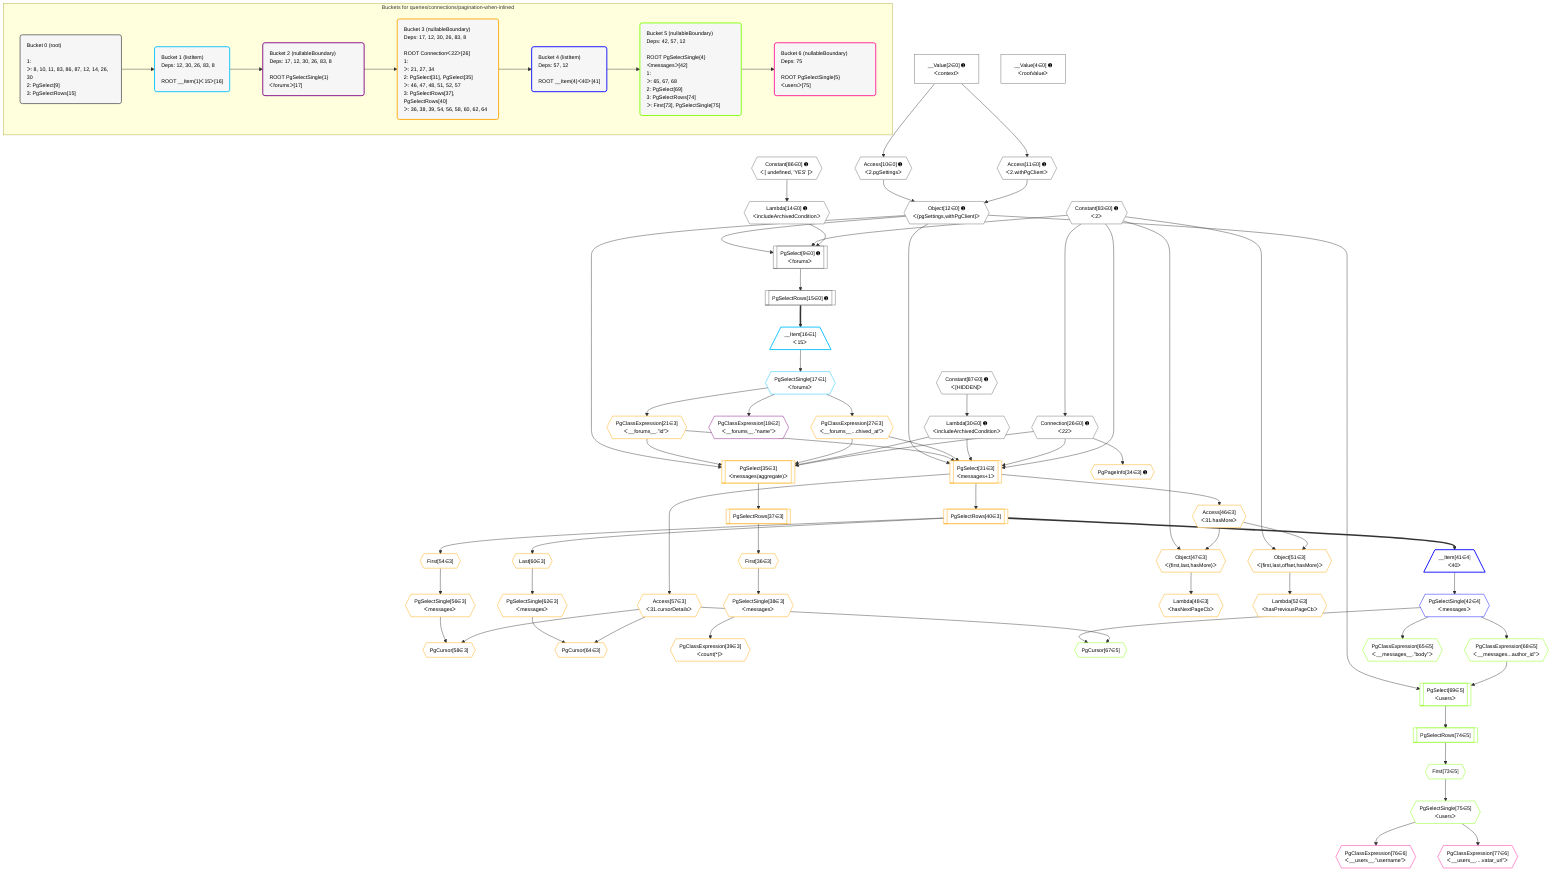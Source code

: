 %%{init: {'themeVariables': { 'fontSize': '12px'}}}%%
graph TD
    classDef path fill:#eee,stroke:#000,color:#000
    classDef plan fill:#fff,stroke-width:1px,color:#000
    classDef itemplan fill:#fff,stroke-width:2px,color:#000
    classDef unbatchedplan fill:#dff,stroke-width:1px,color:#000
    classDef sideeffectplan fill:#fcc,stroke-width:2px,color:#000
    classDef bucket fill:#f6f6f6,color:#000,stroke-width:2px,text-align:left

    subgraph "Buckets for queries/connections/pagination-when-inlined"
    Bucket0("Bucket 0 (root)<br /><br />1: <br />ᐳ: 8, 10, 11, 83, 86, 87, 12, 14, 26, 30<br />2: PgSelect[9]<br />3: PgSelectRows[15]"):::bucket
    Bucket1("Bucket 1 (listItem)<br />Deps: 12, 30, 26, 83, 8<br /><br />ROOT __Item{1}ᐸ15ᐳ[16]"):::bucket
    Bucket2("Bucket 2 (nullableBoundary)<br />Deps: 17, 12, 30, 26, 83, 8<br /><br />ROOT PgSelectSingle{1}ᐸforumsᐳ[17]"):::bucket
    Bucket3("Bucket 3 (nullableBoundary)<br />Deps: 17, 12, 30, 26, 83, 8<br /><br />ROOT Connectionᐸ22ᐳ[26]<br />1: <br />ᐳ: 21, 27, 34<br />2: PgSelect[31], PgSelect[35]<br />ᐳ: 46, 47, 48, 51, 52, 57<br />3: PgSelectRows[37], PgSelectRows[40]<br />ᐳ: 36, 38, 39, 54, 56, 58, 60, 62, 64"):::bucket
    Bucket4("Bucket 4 (listItem)<br />Deps: 57, 12<br /><br />ROOT __Item{4}ᐸ40ᐳ[41]"):::bucket
    Bucket5("Bucket 5 (nullableBoundary)<br />Deps: 42, 57, 12<br /><br />ROOT PgSelectSingle{4}ᐸmessagesᐳ[42]<br />1: <br />ᐳ: 65, 67, 68<br />2: PgSelect[69]<br />3: PgSelectRows[74]<br />ᐳ: First[73], PgSelectSingle[75]"):::bucket
    Bucket6("Bucket 6 (nullableBoundary)<br />Deps: 75<br /><br />ROOT PgSelectSingle{5}ᐸusersᐳ[75]"):::bucket
    end
    Bucket0 --> Bucket1
    Bucket1 --> Bucket2
    Bucket2 --> Bucket3
    Bucket3 --> Bucket4
    Bucket4 --> Bucket5
    Bucket5 --> Bucket6

    %% plan dependencies
    PgSelect9[["PgSelect[9∈0] ➊<br />ᐸforumsᐳ"]]:::plan
    Object12{{"Object[12∈0] ➊<br />ᐸ{pgSettings,withPgClient}ᐳ"}}:::plan
    Constant83{{"Constant[83∈0] ➊<br />ᐸ2ᐳ"}}:::plan
    Lambda14{{"Lambda[14∈0] ➊<br />ᐸincludeArchivedConditionᐳ"}}:::plan
    Object12 & Constant83 & Lambda14 --> PgSelect9
    Access10{{"Access[10∈0] ➊<br />ᐸ2.pgSettingsᐳ"}}:::plan
    Access11{{"Access[11∈0] ➊<br />ᐸ2.withPgClientᐳ"}}:::plan
    Access10 & Access11 --> Object12
    __Value2["__Value[2∈0] ➊<br />ᐸcontextᐳ"]:::plan
    __Value2 --> Access10
    __Value2 --> Access11
    Constant86{{"Constant[86∈0] ➊<br />ᐸ[ undefined, 'YES' ]ᐳ"}}:::plan
    Constant86 --> Lambda14
    PgSelectRows15[["PgSelectRows[15∈0] ➊"]]:::plan
    PgSelect9 --> PgSelectRows15
    Connection26{{"Connection[26∈0] ➊<br />ᐸ22ᐳ"}}:::plan
    Constant83 --> Connection26
    Lambda30{{"Lambda[30∈0] ➊<br />ᐸincludeArchivedConditionᐳ"}}:::plan
    Constant87{{"Constant[87∈0] ➊<br />ᐸ[HIDDEN]ᐳ"}}:::plan
    Constant87 --> Lambda30
    __Value4["__Value[4∈0] ➊<br />ᐸrootValueᐳ"]:::plan
    __Item16[/"__Item[16∈1]<br />ᐸ15ᐳ"\]:::itemplan
    PgSelectRows15 ==> __Item16
    PgSelectSingle17{{"PgSelectSingle[17∈1]<br />ᐸforumsᐳ"}}:::plan
    __Item16 --> PgSelectSingle17
    PgClassExpression18{{"PgClassExpression[18∈2]<br />ᐸ__forums__.”name”ᐳ"}}:::plan
    PgSelectSingle17 --> PgClassExpression18
    PgSelect31[["PgSelect[31∈3]<br />ᐸmessages+1ᐳ"]]:::plan
    PgClassExpression21{{"PgClassExpression[21∈3]<br />ᐸ__forums__.”id”ᐳ"}}:::plan
    PgClassExpression27{{"PgClassExpression[27∈3]<br />ᐸ__forums__...chived_at”ᐳ"}}:::plan
    Object12 & PgClassExpression21 & PgClassExpression27 & Lambda30 & Connection26 & Constant83 --> PgSelect31
    PgSelect35[["PgSelect[35∈3]<br />ᐸmessages(aggregate)ᐳ"]]:::plan
    Object12 & PgClassExpression21 & PgClassExpression27 & Lambda30 & Connection26 --> PgSelect35
    Object51{{"Object[51∈3]<br />ᐸ{first,last,offset,hasMore}ᐳ"}}:::plan
    Access46{{"Access[46∈3]<br />ᐸ31.hasMoreᐳ"}}:::plan
    Constant83 & Access46 --> Object51
    Object47{{"Object[47∈3]<br />ᐸ{first,last,hasMore}ᐳ"}}:::plan
    Constant83 & Access46 --> Object47
    PgCursor58{{"PgCursor[58∈3]"}}:::plan
    PgSelectSingle56{{"PgSelectSingle[56∈3]<br />ᐸmessagesᐳ"}}:::plan
    Access57{{"Access[57∈3]<br />ᐸ31.cursorDetailsᐳ"}}:::plan
    PgSelectSingle56 & Access57 --> PgCursor58
    PgCursor64{{"PgCursor[64∈3]"}}:::plan
    PgSelectSingle62{{"PgSelectSingle[62∈3]<br />ᐸmessagesᐳ"}}:::plan
    PgSelectSingle62 & Access57 --> PgCursor64
    PgSelectSingle17 --> PgClassExpression21
    PgSelectSingle17 --> PgClassExpression27
    PgPageInfo34{{"PgPageInfo[34∈3] ➊"}}:::plan
    Connection26 --> PgPageInfo34
    First36{{"First[36∈3]"}}:::plan
    PgSelectRows37[["PgSelectRows[37∈3]"]]:::plan
    PgSelectRows37 --> First36
    PgSelect35 --> PgSelectRows37
    PgSelectSingle38{{"PgSelectSingle[38∈3]<br />ᐸmessagesᐳ"}}:::plan
    First36 --> PgSelectSingle38
    PgClassExpression39{{"PgClassExpression[39∈3]<br />ᐸcount(*)ᐳ"}}:::plan
    PgSelectSingle38 --> PgClassExpression39
    PgSelectRows40[["PgSelectRows[40∈3]"]]:::plan
    PgSelect31 --> PgSelectRows40
    PgSelect31 --> Access46
    Lambda48{{"Lambda[48∈3]<br />ᐸhasNextPageCbᐳ"}}:::plan
    Object47 --> Lambda48
    Lambda52{{"Lambda[52∈3]<br />ᐸhasPreviousPageCbᐳ"}}:::plan
    Object51 --> Lambda52
    First54{{"First[54∈3]"}}:::plan
    PgSelectRows40 --> First54
    First54 --> PgSelectSingle56
    PgSelect31 --> Access57
    Last60{{"Last[60∈3]"}}:::plan
    PgSelectRows40 --> Last60
    Last60 --> PgSelectSingle62
    __Item41[/"__Item[41∈4]<br />ᐸ40ᐳ"\]:::itemplan
    PgSelectRows40 ==> __Item41
    PgSelectSingle42{{"PgSelectSingle[42∈4]<br />ᐸmessagesᐳ"}}:::plan
    __Item41 --> PgSelectSingle42
    PgCursor67{{"PgCursor[67∈5]"}}:::plan
    PgSelectSingle42 & Access57 --> PgCursor67
    PgSelect69[["PgSelect[69∈5]<br />ᐸusersᐳ"]]:::plan
    PgClassExpression68{{"PgClassExpression[68∈5]<br />ᐸ__messages...author_id”ᐳ"}}:::plan
    Object12 & PgClassExpression68 --> PgSelect69
    PgClassExpression65{{"PgClassExpression[65∈5]<br />ᐸ__messages__.”body”ᐳ"}}:::plan
    PgSelectSingle42 --> PgClassExpression65
    PgSelectSingle42 --> PgClassExpression68
    First73{{"First[73∈5]"}}:::plan
    PgSelectRows74[["PgSelectRows[74∈5]"]]:::plan
    PgSelectRows74 --> First73
    PgSelect69 --> PgSelectRows74
    PgSelectSingle75{{"PgSelectSingle[75∈5]<br />ᐸusersᐳ"}}:::plan
    First73 --> PgSelectSingle75
    PgClassExpression76{{"PgClassExpression[76∈6]<br />ᐸ__users__.”username”ᐳ"}}:::plan
    PgSelectSingle75 --> PgClassExpression76
    PgClassExpression77{{"PgClassExpression[77∈6]<br />ᐸ__users__....vatar_url”ᐳ"}}:::plan
    PgSelectSingle75 --> PgClassExpression77

    %% define steps
    classDef bucket0 stroke:#696969
    class Bucket0,__Value2,__Value4,PgSelect9,Access10,Access11,Object12,Lambda14,PgSelectRows15,Connection26,Lambda30,Constant83,Constant86,Constant87 bucket0
    classDef bucket1 stroke:#00bfff
    class Bucket1,__Item16,PgSelectSingle17 bucket1
    classDef bucket2 stroke:#7f007f
    class Bucket2,PgClassExpression18 bucket2
    classDef bucket3 stroke:#ffa500
    class Bucket3,PgClassExpression21,PgClassExpression27,PgSelect31,PgPageInfo34,PgSelect35,First36,PgSelectRows37,PgSelectSingle38,PgClassExpression39,PgSelectRows40,Access46,Object47,Lambda48,Object51,Lambda52,First54,PgSelectSingle56,Access57,PgCursor58,Last60,PgSelectSingle62,PgCursor64 bucket3
    classDef bucket4 stroke:#0000ff
    class Bucket4,__Item41,PgSelectSingle42 bucket4
    classDef bucket5 stroke:#7fff00
    class Bucket5,PgClassExpression65,PgCursor67,PgClassExpression68,PgSelect69,First73,PgSelectRows74,PgSelectSingle75 bucket5
    classDef bucket6 stroke:#ff1493
    class Bucket6,PgClassExpression76,PgClassExpression77 bucket6